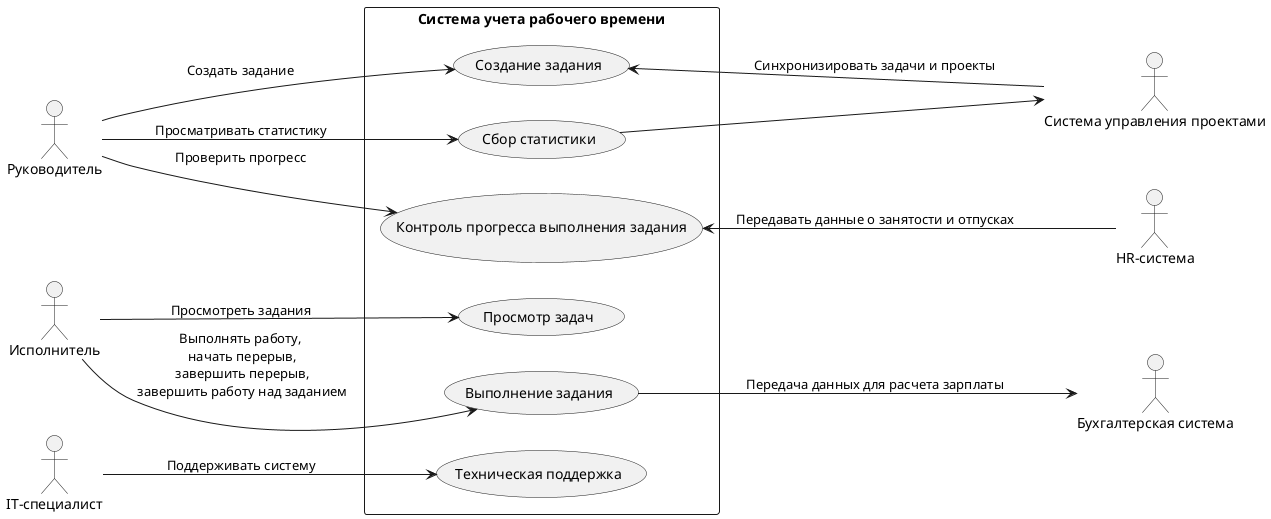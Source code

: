 @startuml
left to right direction
actor "Руководитель" as Manager
actor "Исполнитель" as Worker
actor "IT-специалист" as IT

rectangle "Система учета рабочего времени" {
    usecase "Создание задания" as UC1
    usecase "Просмотр задач" as UC2
    usecase "Контроль прогресса выполнения задания" as UC3
    usecase "Выполнение задания" as UC4
    usecase "Техническая поддержка" as UC5
    usecase "Сбор статистики" as UC6
    
}
Manager --> UC6: Просматривать статистику
Manager --> UC1 : Создать задание
Worker --> UC2 : Просмотреть задания
Manager --> UC3 : Проверить прогресс
Worker --> UC4 : Выполнять работу,\n начать перерыв,\n завершить перерыв,\n завершить работу над заданием
IT --> UC5 : Поддерживать систему

actor "Система управления проектами" as PMS
actor "HR-система" as HR
actor "Бухгалтерская система" as Accounting

UC1 <-- PMS : Синхронизировать задачи и проекты
UC3 <-- HR : Передавать данные о занятости и отпусках
UC4 --> Accounting : Передача данных для расчета зарплаты
UC6 --> PMS
@enduml
